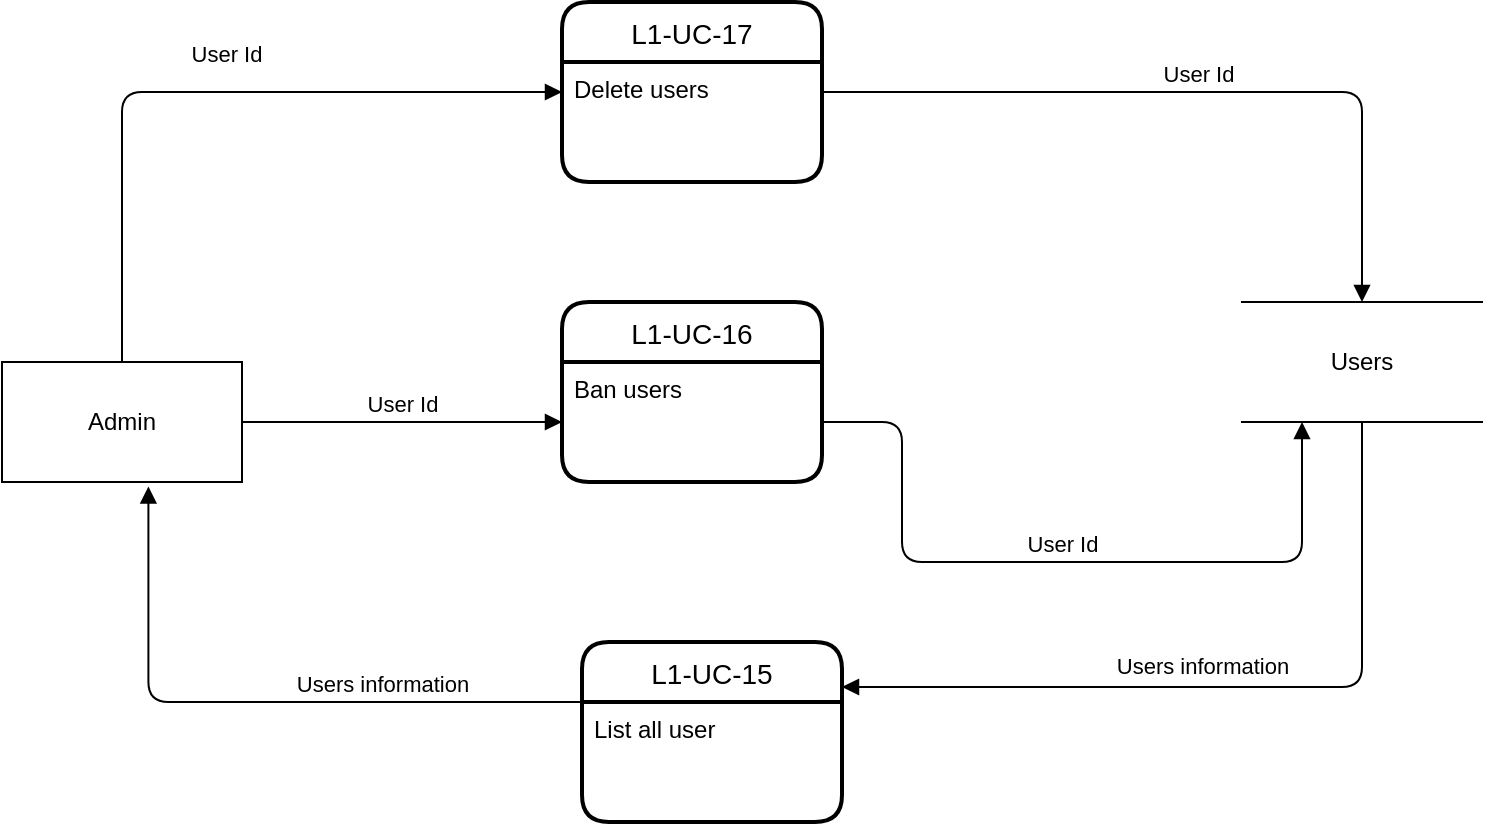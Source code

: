 <mxfile version="14.9.0" type="device"><diagram id="Pej4gYVfIuPFOSHpzbPO" name="Page-1"><mxGraphModel dx="1038" dy="489" grid="1" gridSize="10" guides="1" tooltips="1" connect="1" arrows="1" fold="1" page="1" pageScale="1" pageWidth="827" pageHeight="1169" math="0" shadow="0"><root><mxCell id="0"/><mxCell id="1" parent="0"/><mxCell id="kzIqg7E4-0e3mFC2bliC-11" value="Admin" style="rounded=0;whiteSpace=wrap;html=1;" parent="1" vertex="1"><mxGeometry x="40" y="220" width="120" height="60" as="geometry"/></mxCell><mxCell id="kzIqg7E4-0e3mFC2bliC-12" value="Users" style="shape=partialRectangle;whiteSpace=wrap;html=1;left=0;right=0;fillColor=none;" parent="1" vertex="1"><mxGeometry x="660" y="190" width="120" height="60" as="geometry"/></mxCell><mxCell id="kzIqg7E4-0e3mFC2bliC-13" value="L1-UC-15" style="swimlane;childLayout=stackLayout;horizontal=1;startSize=30;horizontalStack=0;rounded=1;fontSize=14;fontStyle=0;strokeWidth=2;resizeParent=0;resizeLast=1;shadow=0;dashed=0;align=center;" parent="1" vertex="1"><mxGeometry x="330" y="360" width="130" height="90" as="geometry"/></mxCell><mxCell id="kzIqg7E4-0e3mFC2bliC-14" value="List all user" style="align=left;strokeColor=none;fillColor=none;spacingLeft=4;fontSize=12;verticalAlign=top;resizable=0;rotatable=0;part=1;" parent="kzIqg7E4-0e3mFC2bliC-13" vertex="1"><mxGeometry y="30" width="130" height="60" as="geometry"/></mxCell><mxCell id="kzIqg7E4-0e3mFC2bliC-15" value="L1-UC-16" style="swimlane;childLayout=stackLayout;horizontal=1;startSize=30;horizontalStack=0;rounded=1;fontSize=14;fontStyle=0;strokeWidth=2;resizeParent=0;resizeLast=1;shadow=0;dashed=0;align=center;" parent="1" vertex="1"><mxGeometry x="320" y="190" width="130" height="90" as="geometry"/></mxCell><mxCell id="kzIqg7E4-0e3mFC2bliC-16" value="Ban users" style="align=left;strokeColor=none;fillColor=none;spacingLeft=4;fontSize=12;verticalAlign=top;resizable=0;rotatable=0;part=1;" parent="kzIqg7E4-0e3mFC2bliC-15" vertex="1"><mxGeometry y="30" width="130" height="60" as="geometry"/></mxCell><mxCell id="kzIqg7E4-0e3mFC2bliC-17" value="L1-UC-17" style="swimlane;childLayout=stackLayout;horizontal=1;startSize=30;horizontalStack=0;rounded=1;fontSize=14;fontStyle=0;strokeWidth=2;resizeParent=0;resizeLast=1;shadow=0;dashed=0;align=center;" parent="1" vertex="1"><mxGeometry x="320" y="40" width="130" height="90" as="geometry"/></mxCell><mxCell id="kzIqg7E4-0e3mFC2bliC-18" value="Delete users" style="align=left;strokeColor=none;fillColor=none;spacingLeft=4;fontSize=12;verticalAlign=top;resizable=0;rotatable=0;part=1;" parent="kzIqg7E4-0e3mFC2bliC-17" vertex="1"><mxGeometry y="30" width="130" height="60" as="geometry"/></mxCell><mxCell id="kzIqg7E4-0e3mFC2bliC-19" value="User Id" style="html=1;verticalAlign=bottom;endArrow=block;exitX=0.5;exitY=0;exitDx=0;exitDy=0;entryX=0;entryY=0.25;entryDx=0;entryDy=0;edgeStyle=orthogonalEdgeStyle;" parent="1" source="kzIqg7E4-0e3mFC2bliC-11" target="kzIqg7E4-0e3mFC2bliC-18" edge="1"><mxGeometry x="0.051" y="11" width="80" relative="1" as="geometry"><mxPoint x="100" y="130" as="sourcePoint"/><mxPoint x="180" y="130" as="targetPoint"/><mxPoint y="1" as="offset"/></mxGeometry></mxCell><mxCell id="kzIqg7E4-0e3mFC2bliC-20" value="User Id" style="html=1;verticalAlign=bottom;endArrow=block;exitX=1;exitY=0.25;exitDx=0;exitDy=0;entryX=0.5;entryY=0;entryDx=0;entryDy=0;edgeStyle=orthogonalEdgeStyle;" parent="1" source="kzIqg7E4-0e3mFC2bliC-18" target="kzIqg7E4-0e3mFC2bliC-12" edge="1"><mxGeometry width="80" relative="1" as="geometry"><mxPoint x="520" y="155" as="sourcePoint"/><mxPoint x="740" y="20" as="targetPoint"/></mxGeometry></mxCell><mxCell id="kzIqg7E4-0e3mFC2bliC-21" value="User Id" style="html=1;verticalAlign=bottom;endArrow=block;exitX=1;exitY=0.5;exitDx=0;exitDy=0;entryX=0;entryY=0.5;entryDx=0;entryDy=0;" parent="1" source="kzIqg7E4-0e3mFC2bliC-11" target="kzIqg7E4-0e3mFC2bliC-16" edge="1"><mxGeometry width="80" relative="1" as="geometry"><mxPoint x="110" y="230" as="sourcePoint"/><mxPoint x="330" y="95" as="targetPoint"/></mxGeometry></mxCell><mxCell id="kzIqg7E4-0e3mFC2bliC-22" value="User Id" style="html=1;verticalAlign=bottom;endArrow=block;exitX=1;exitY=0.5;exitDx=0;exitDy=0;entryX=0.25;entryY=1;entryDx=0;entryDy=0;edgeStyle=orthogonalEdgeStyle;" parent="1" source="kzIqg7E4-0e3mFC2bliC-16" target="kzIqg7E4-0e3mFC2bliC-12" edge="1"><mxGeometry width="80" relative="1" as="geometry"><mxPoint x="490" y="340" as="sourcePoint"/><mxPoint x="650" y="340" as="targetPoint"/><Array as="points"><mxPoint x="490" y="250"/><mxPoint x="490" y="320"/><mxPoint x="690" y="320"/></Array></mxGeometry></mxCell><mxCell id="kzIqg7E4-0e3mFC2bliC-23" value="Users information" style="html=1;verticalAlign=bottom;endArrow=block;exitX=0.61;exitY=1.037;exitDx=0;exitDy=0;exitPerimeter=0;edgeStyle=orthogonalEdgeStyle;entryX=0.61;entryY=1.037;entryDx=0;entryDy=0;entryPerimeter=0;" parent="1" target="kzIqg7E4-0e3mFC2bliC-11" edge="1"><mxGeometry x="-0.384" width="80" relative="1" as="geometry"><mxPoint x="330" y="390" as="sourcePoint"/><mxPoint x="140" y="390" as="targetPoint"/><Array as="points"><mxPoint x="330" y="390"/><mxPoint x="113" y="390"/></Array><mxPoint as="offset"/></mxGeometry></mxCell><mxCell id="kzIqg7E4-0e3mFC2bliC-24" value="Users information" style="html=1;verticalAlign=bottom;endArrow=block;entryX=1;entryY=0.25;entryDx=0;entryDy=0;edgeStyle=orthogonalEdgeStyle;exitX=0.5;exitY=1;exitDx=0;exitDy=0;" parent="1" source="kzIqg7E4-0e3mFC2bliC-12" target="kzIqg7E4-0e3mFC2bliC-13" edge="1"><mxGeometry x="0.083" y="-2" width="80" relative="1" as="geometry"><mxPoint x="600" y="518" as="sourcePoint"/><mxPoint x="480" y="370" as="targetPoint"/><Array as="points"><mxPoint x="720" y="383"/></Array><mxPoint as="offset"/></mxGeometry></mxCell></root></mxGraphModel></diagram></mxfile>